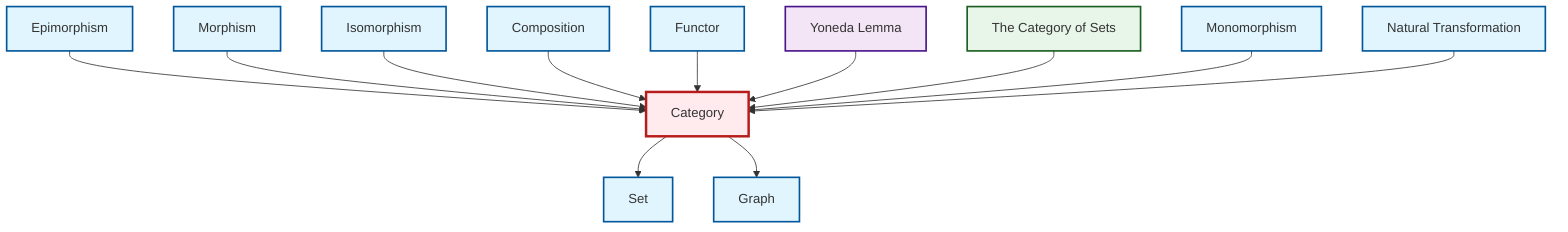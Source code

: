 graph TD
    classDef definition fill:#e1f5fe,stroke:#01579b,stroke-width:2px
    classDef theorem fill:#f3e5f5,stroke:#4a148c,stroke-width:2px
    classDef axiom fill:#fff3e0,stroke:#e65100,stroke-width:2px
    classDef example fill:#e8f5e9,stroke:#1b5e20,stroke-width:2px
    classDef current fill:#ffebee,stroke:#b71c1c,stroke-width:3px
    def-category["Category"]:::definition
    def-functor["Functor"]:::definition
    def-graph["Graph"]:::definition
    thm-yoneda["Yoneda Lemma"]:::theorem
    def-monomorphism["Monomorphism"]:::definition
    def-epimorphism["Epimorphism"]:::definition
    def-composition["Composition"]:::definition
    def-isomorphism["Isomorphism"]:::definition
    def-morphism["Morphism"]:::definition
    ex-set-category["The Category of Sets"]:::example
    def-set["Set"]:::definition
    def-natural-transformation["Natural Transformation"]:::definition
    def-epimorphism --> def-category
    def-category --> def-set
    def-morphism --> def-category
    def-isomorphism --> def-category
    def-composition --> def-category
    def-functor --> def-category
    def-category --> def-graph
    thm-yoneda --> def-category
    ex-set-category --> def-category
    def-monomorphism --> def-category
    def-natural-transformation --> def-category
    class def-category current
